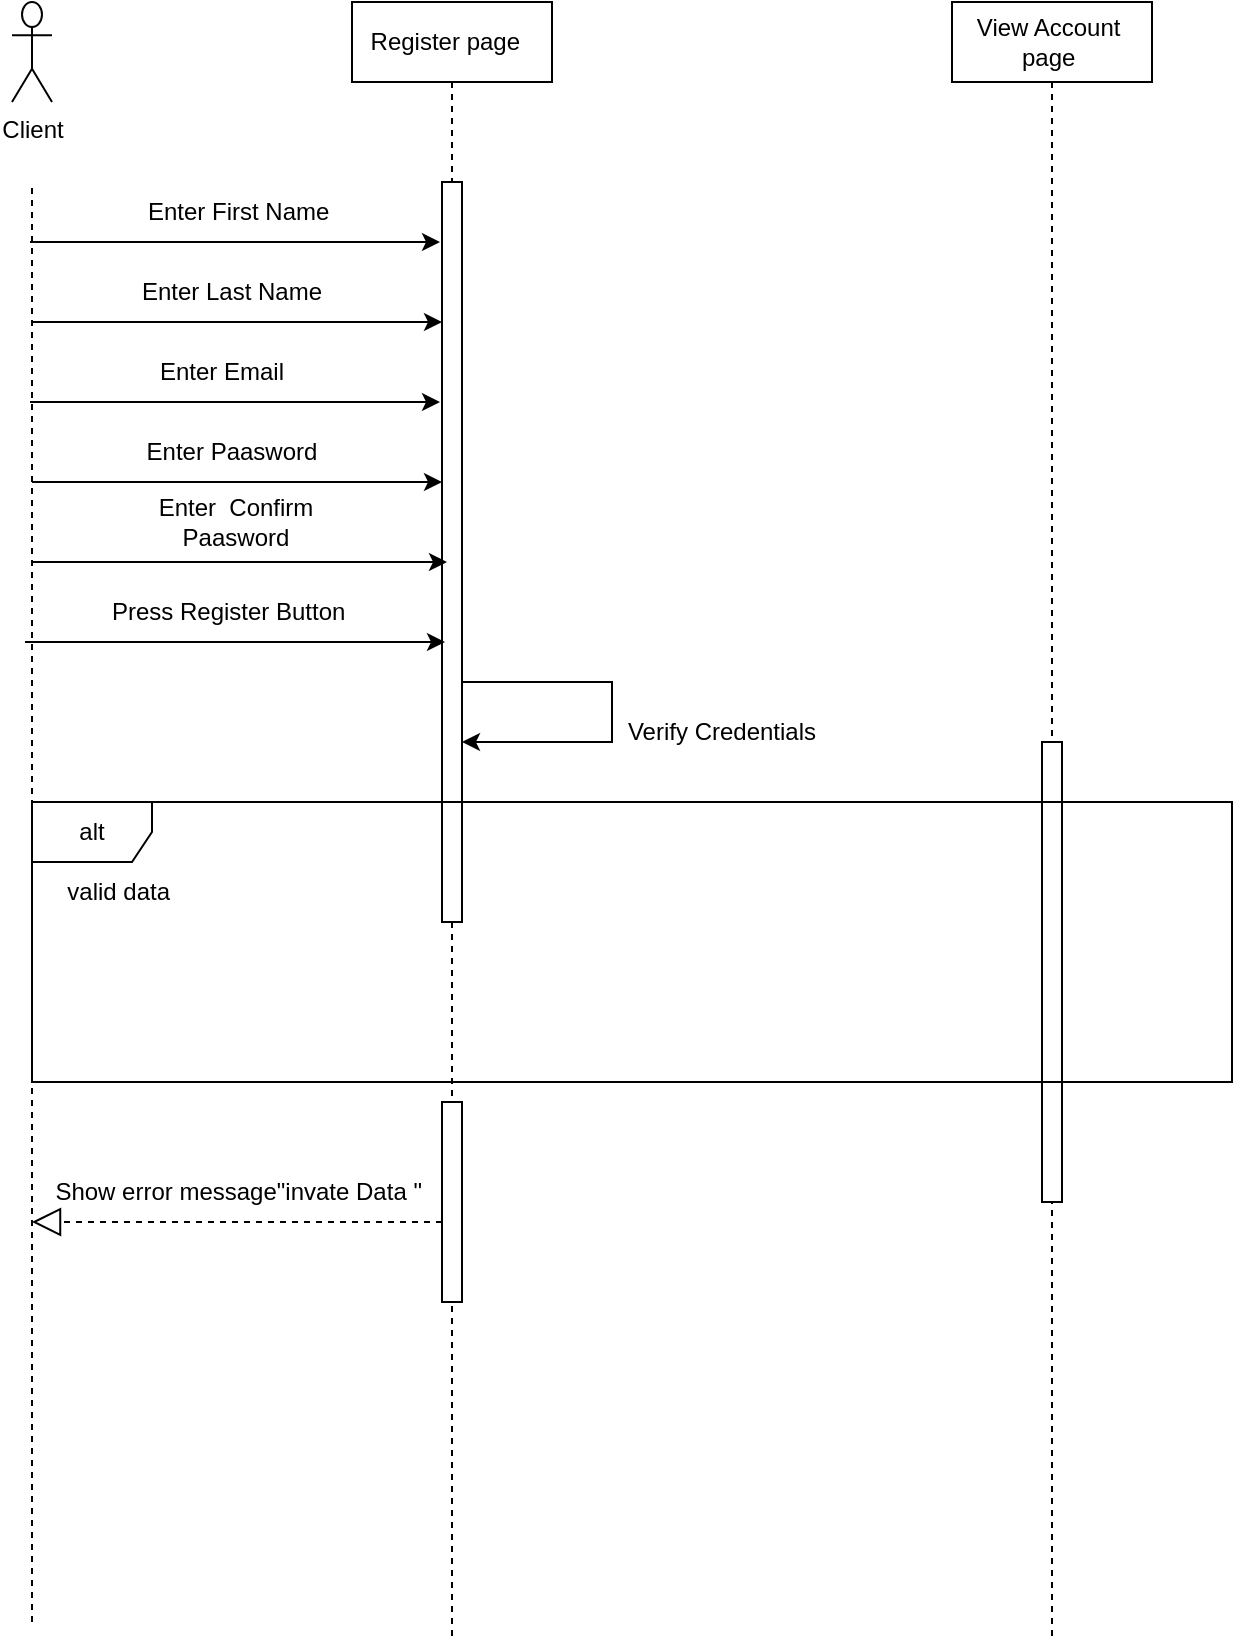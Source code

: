 <mxfile version="21.0.6" type="device"><diagram name="Page-1" id="2YBvvXClWsGukQMizWep"><mxGraphModel dx="880" dy="395" grid="1" gridSize="10" guides="1" tooltips="1" connect="1" arrows="1" fold="1" page="1" pageScale="1" pageWidth="850" pageHeight="1100" math="0" shadow="0"><root><mxCell id="0"/><mxCell id="1" parent="0"/><mxCell id="aM9ryv3xv72pqoxQDRHE-1" value="Register page&amp;nbsp;&amp;nbsp;" style="shape=umlLifeline;perimeter=lifelinePerimeter;whiteSpace=wrap;html=1;container=0;dropTarget=0;collapsible=0;recursiveResize=0;outlineConnect=0;portConstraint=eastwest;newEdgeStyle={&quot;edgeStyle&quot;:&quot;elbowEdgeStyle&quot;,&quot;elbow&quot;:&quot;vertical&quot;,&quot;curved&quot;:0,&quot;rounded&quot;:0};" parent="1" vertex="1"><mxGeometry x="200" y="20" width="100" height="820" as="geometry"/></mxCell><mxCell id="aM9ryv3xv72pqoxQDRHE-2" value="" style="html=1;points=[];perimeter=orthogonalPerimeter;outlineConnect=0;targetShapes=umlLifeline;portConstraint=eastwest;newEdgeStyle={&quot;edgeStyle&quot;:&quot;elbowEdgeStyle&quot;,&quot;elbow&quot;:&quot;vertical&quot;,&quot;curved&quot;:0,&quot;rounded&quot;:0};" parent="aM9ryv3xv72pqoxQDRHE-1" vertex="1"><mxGeometry x="45" y="90" width="10" height="370" as="geometry"/></mxCell><mxCell id="pUtDftpnpDQNEVpJlHl2-19" value="" style="endArrow=classic;html=1;rounded=0;" edge="1" parent="aM9ryv3xv72pqoxQDRHE-1" source="aM9ryv3xv72pqoxQDRHE-2" target="aM9ryv3xv72pqoxQDRHE-2"><mxGeometry width="50" height="50" relative="1" as="geometry"><mxPoint x="220" y="310" as="sourcePoint"/><mxPoint x="60" y="370" as="targetPoint"/><Array as="points"><mxPoint x="110" y="340"/><mxPoint x="130" y="340"/><mxPoint x="130" y="350"/><mxPoint x="130" y="370"/><mxPoint x="100" y="370"/></Array></mxGeometry></mxCell><mxCell id="pUtDftpnpDQNEVpJlHl2-25" value="" style="html=1;points=[];perimeter=orthogonalPerimeter;outlineConnect=0;targetShapes=umlLifeline;portConstraint=eastwest;newEdgeStyle={&quot;edgeStyle&quot;:&quot;elbowEdgeStyle&quot;,&quot;elbow&quot;:&quot;vertical&quot;,&quot;curved&quot;:0,&quot;rounded&quot;:0};" vertex="1" parent="aM9ryv3xv72pqoxQDRHE-1"><mxGeometry x="45" y="550" width="10" height="100" as="geometry"/></mxCell><mxCell id="aM9ryv3xv72pqoxQDRHE-5" value="View Account&amp;nbsp;&lt;br&gt;page&amp;nbsp;" style="shape=umlLifeline;perimeter=lifelinePerimeter;whiteSpace=wrap;html=1;container=0;dropTarget=0;collapsible=0;recursiveResize=0;outlineConnect=0;portConstraint=eastwest;newEdgeStyle={&quot;edgeStyle&quot;:&quot;elbowEdgeStyle&quot;,&quot;elbow&quot;:&quot;vertical&quot;,&quot;curved&quot;:0,&quot;rounded&quot;:0};" parent="1" vertex="1"><mxGeometry x="500" y="20" width="100" height="820" as="geometry"/></mxCell><mxCell id="aM9ryv3xv72pqoxQDRHE-6" value="" style="html=1;points=[];perimeter=orthogonalPerimeter;outlineConnect=0;targetShapes=umlLifeline;portConstraint=eastwest;newEdgeStyle={&quot;edgeStyle&quot;:&quot;elbowEdgeStyle&quot;,&quot;elbow&quot;:&quot;vertical&quot;,&quot;curved&quot;:0,&quot;rounded&quot;:0};" parent="aM9ryv3xv72pqoxQDRHE-5" vertex="1"><mxGeometry x="45" y="370" width="10" height="230" as="geometry"/></mxCell><mxCell id="ojYorSt0YzlDMu4GJHzd-3" value="" style="endArrow=none;dashed=1;html=1;rounded=0;" parent="1" edge="1"><mxGeometry width="50" height="50" relative="1" as="geometry"><mxPoint x="40" y="830" as="sourcePoint"/><mxPoint x="40" y="110" as="targetPoint"/><Array as="points"/></mxGeometry></mxCell><mxCell id="ojYorSt0YzlDMu4GJHzd-14" value="Client&lt;br&gt;" style="shape=umlActor;verticalLabelPosition=bottom;verticalAlign=top;html=1;outlineConnect=0;" parent="1" vertex="1"><mxGeometry x="30" y="20" width="20" height="50" as="geometry"/></mxCell><mxCell id="pUtDftpnpDQNEVpJlHl2-3" value="Enter First Name&amp;nbsp;" style="text;html=1;strokeColor=none;fillColor=none;align=center;verticalAlign=middle;whiteSpace=wrap;rounded=0;" vertex="1" parent="1"><mxGeometry x="80" y="110" width="130" height="30" as="geometry"/></mxCell><mxCell id="pUtDftpnpDQNEVpJlHl2-5" value="" style="endArrow=classic;html=1;rounded=0;" edge="1" parent="1" target="aM9ryv3xv72pqoxQDRHE-2"><mxGeometry width="50" height="50" relative="1" as="geometry"><mxPoint x="40" y="180" as="sourcePoint"/><mxPoint x="270" y="150" as="targetPoint"/><Array as="points"><mxPoint x="220" y="180"/></Array></mxGeometry></mxCell><mxCell id="pUtDftpnpDQNEVpJlHl2-6" value="Enter Last Name" style="text;html=1;strokeColor=none;fillColor=none;align=center;verticalAlign=middle;whiteSpace=wrap;rounded=0;" vertex="1" parent="1"><mxGeometry x="80" y="150" width="120" height="30" as="geometry"/></mxCell><mxCell id="pUtDftpnpDQNEVpJlHl2-8" value="Enter Email" style="text;html=1;strokeColor=none;fillColor=none;align=center;verticalAlign=middle;whiteSpace=wrap;rounded=0;" vertex="1" parent="1"><mxGeometry x="60" y="190" width="150" height="30" as="geometry"/></mxCell><mxCell id="pUtDftpnpDQNEVpJlHl2-9" value="Enter Paasword" style="text;html=1;strokeColor=none;fillColor=none;align=center;verticalAlign=middle;whiteSpace=wrap;rounded=0;" vertex="1" parent="1"><mxGeometry x="65" y="230" width="150" height="30" as="geometry"/></mxCell><mxCell id="pUtDftpnpDQNEVpJlHl2-10" value="" style="endArrow=classic;html=1;rounded=0;" edge="1" parent="1"><mxGeometry width="50" height="50" relative="1" as="geometry"><mxPoint x="40" y="260" as="sourcePoint"/><mxPoint x="245" y="260" as="targetPoint"/><Array as="points"><mxPoint x="235" y="260"/></Array></mxGeometry></mxCell><mxCell id="pUtDftpnpDQNEVpJlHl2-11" value="Enter&amp;nbsp; Confirm&lt;br&gt;Paasword" style="text;html=1;strokeColor=none;fillColor=none;align=center;verticalAlign=middle;whiteSpace=wrap;rounded=0;" vertex="1" parent="1"><mxGeometry x="66.5" y="260" width="150" height="40" as="geometry"/></mxCell><mxCell id="pUtDftpnpDQNEVpJlHl2-12" value="" style="endArrow=classic;html=1;rounded=0;" edge="1" parent="1"><mxGeometry width="50" height="50" relative="1" as="geometry"><mxPoint x="40" y="300" as="sourcePoint"/><mxPoint x="247.5" y="300" as="targetPoint"/><Array as="points"><mxPoint x="237.5" y="300"/></Array></mxGeometry></mxCell><mxCell id="pUtDftpnpDQNEVpJlHl2-13" value="Press Register Button&amp;nbsp;" style="text;html=1;strokeColor=none;fillColor=none;align=center;verticalAlign=middle;whiteSpace=wrap;rounded=0;" vertex="1" parent="1"><mxGeometry x="65" y="310" width="150" height="30" as="geometry"/></mxCell><mxCell id="pUtDftpnpDQNEVpJlHl2-14" value="" style="endArrow=classic;html=1;rounded=0;" edge="1" parent="1"><mxGeometry width="50" height="50" relative="1" as="geometry"><mxPoint x="36.5" y="340" as="sourcePoint"/><mxPoint x="246.5" y="340" as="targetPoint"/><Array as="points"><mxPoint x="236.5" y="340"/></Array></mxGeometry></mxCell><mxCell id="pUtDftpnpDQNEVpJlHl2-16" value="" style="endArrow=classic;html=1;rounded=0;" edge="1" parent="1"><mxGeometry width="50" height="50" relative="1" as="geometry"><mxPoint x="39" y="220" as="sourcePoint"/><mxPoint x="244" y="220" as="targetPoint"/><Array as="points"><mxPoint x="219" y="220"/></Array></mxGeometry></mxCell><mxCell id="pUtDftpnpDQNEVpJlHl2-18" value="" style="endArrow=classic;html=1;rounded=0;" edge="1" parent="1"><mxGeometry width="50" height="50" relative="1" as="geometry"><mxPoint x="39" y="140" as="sourcePoint"/><mxPoint x="244" y="140" as="targetPoint"/><Array as="points"><mxPoint x="219" y="140"/></Array></mxGeometry></mxCell><mxCell id="pUtDftpnpDQNEVpJlHl2-22" value="Verify Credentials" style="text;html=1;strokeColor=none;fillColor=none;align=center;verticalAlign=middle;whiteSpace=wrap;rounded=0;" vertex="1" parent="1"><mxGeometry x="330" y="370" width="110" height="30" as="geometry"/></mxCell><mxCell id="pUtDftpnpDQNEVpJlHl2-23" value="alt" style="shape=umlFrame;whiteSpace=wrap;html=1;pointerEvents=0;" vertex="1" parent="1"><mxGeometry x="40" y="420" width="600" height="140" as="geometry"/></mxCell><mxCell id="pUtDftpnpDQNEVpJlHl2-24" value="valid data&amp;nbsp;" style="text;html=1;strokeColor=none;fillColor=none;align=center;verticalAlign=middle;whiteSpace=wrap;rounded=0;" vertex="1" parent="1"><mxGeometry x="40" y="450" width="90" height="30" as="geometry"/></mxCell><mxCell id="pUtDftpnpDQNEVpJlHl2-31" value="" style="endArrow=block;dashed=1;endFill=0;endSize=12;html=1;rounded=0;" edge="1" parent="1" source="pUtDftpnpDQNEVpJlHl2-25"><mxGeometry width="160" relative="1" as="geometry"><mxPoint x="240" y="650" as="sourcePoint"/><mxPoint x="40" y="630" as="targetPoint"/></mxGeometry></mxCell><mxCell id="pUtDftpnpDQNEVpJlHl2-32" value="Show error message&quot;invate Data &quot;&amp;nbsp;" style="text;html=1;strokeColor=none;fillColor=none;align=center;verticalAlign=middle;whiteSpace=wrap;rounded=0;" vertex="1" parent="1"><mxGeometry x="50" y="600" width="190" height="30" as="geometry"/></mxCell></root></mxGraphModel></diagram></mxfile>
